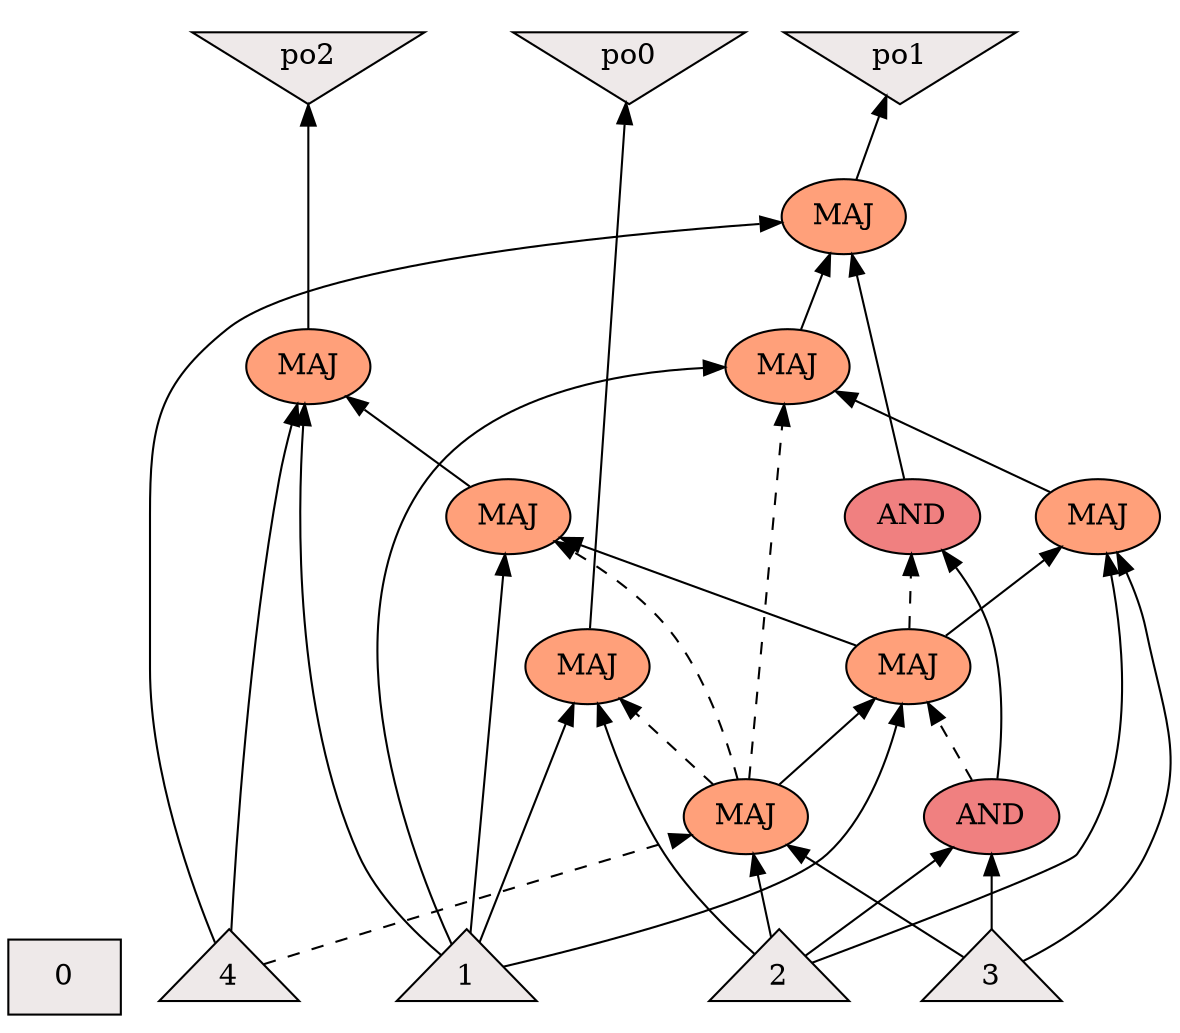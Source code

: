 digraph {
rankdir=BT;
0 [label="0",shape=box,style=filled,fillcolor=snow2]
1 [label="1",shape=triangle,style=filled,fillcolor=snow2]
2 [label="2",shape=triangle,style=filled,fillcolor=snow2]
3 [label="3",shape=triangle,style=filled,fillcolor=snow2]
4 [label="4",shape=triangle,style=filled,fillcolor=snow2]
5 [label="MAJ",shape=ellipse,style=filled,fillcolor=lightsalmon]
6 [label="MAJ",shape=ellipse,style=filled,fillcolor=lightsalmon]
7 [label="AND",shape=ellipse,style=filled,fillcolor=lightcoral]
8 [label="MAJ",shape=ellipse,style=filled,fillcolor=lightsalmon]
9 [label="AND",shape=ellipse,style=filled,fillcolor=lightcoral]
10 [label="MAJ",shape=ellipse,style=filled,fillcolor=lightsalmon]
11 [label="MAJ",shape=ellipse,style=filled,fillcolor=lightsalmon]
12 [label="MAJ",shape=ellipse,style=filled,fillcolor=lightsalmon]
13 [label="MAJ",shape=ellipse,style=filled,fillcolor=lightsalmon]
14 [label="MAJ",shape=ellipse,style=filled,fillcolor=lightsalmon]
po0 [shape=invtriangle,style=filled,fillcolor=snow2]
po1 [shape=invtriangle,style=filled,fillcolor=snow2]
po2 [shape=invtriangle,style=filled,fillcolor=snow2]
2 -> 5 [style=solid]
3 -> 5 [style=solid]
4 -> 5 [style=dashed]
1 -> 6 [style=solid]
2 -> 6 [style=solid]
5 -> 6 [style=dashed]
2 -> 7 [style=solid]
3 -> 7 [style=solid]
1 -> 8 [style=solid]
5 -> 8 [style=solid]
7 -> 8 [style=dashed]
7 -> 9 [style=solid]
8 -> 9 [style=dashed]
2 -> 10 [style=solid]
3 -> 10 [style=solid]
8 -> 10 [style=solid]
1 -> 11 [style=solid]
5 -> 11 [style=dashed]
10 -> 11 [style=solid]
4 -> 12 [style=solid]
9 -> 12 [style=solid]
11 -> 12 [style=solid]
1 -> 13 [style=solid]
5 -> 13 [style=dashed]
8 -> 13 [style=solid]
1 -> 14 [style=solid]
4 -> 14 [style=solid]
13 -> 14 [style=solid]
6 -> po0 [style=solid]
12 -> po1 [style=solid]
14 -> po2 [style=solid]
{rank = same; 0; 1; 2; 3; 4; }
{rank = same; 5; 7; }
{rank = same; 6; 8; }
{rank = same; 9; 10; 13; }
{rank = same; 11; 14; }
{rank = same; 12; }
{rank = same; po0; po1; po2; }
}

